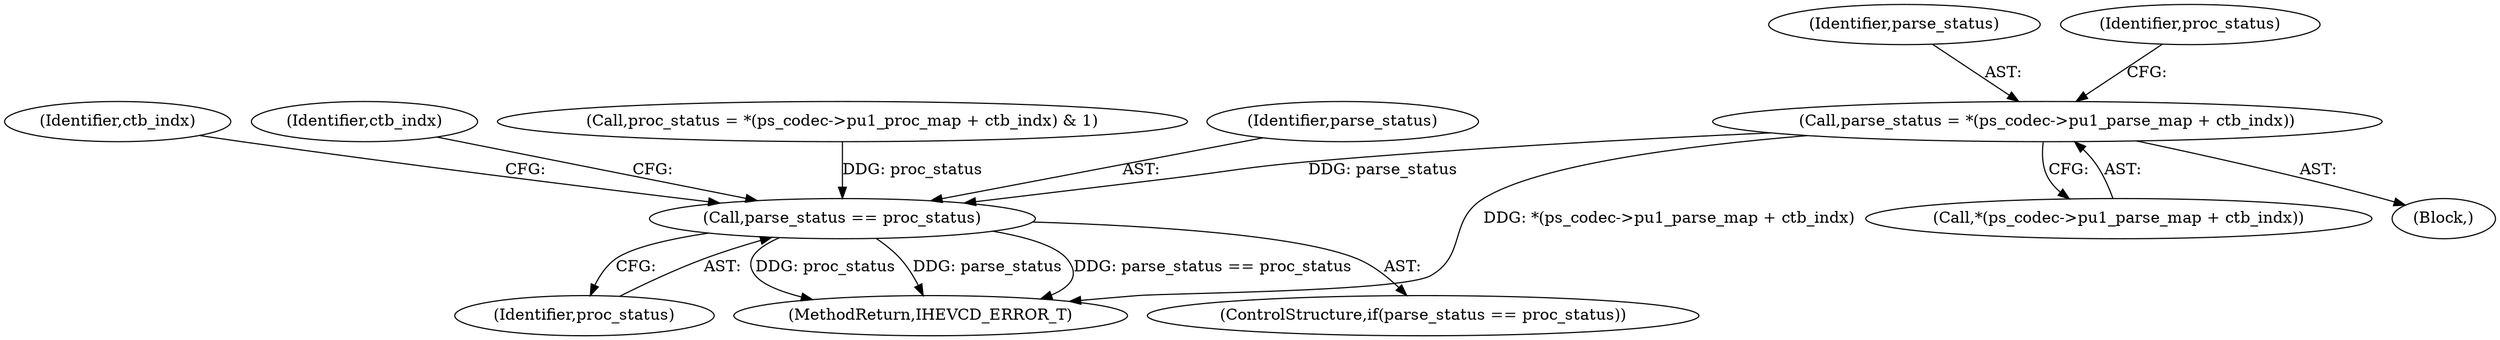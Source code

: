 digraph "0_Android_bcfc7124f6ef9f1ec128fb2e90de774a5b33d199_0@integer" {
"1004744" [label="(Call,parse_status = *(ps_codec->pu1_parse_map + ctb_indx))"];
"1004764" [label="(Call,parse_status == proc_status)"];
"1004768" [label="(Identifier,ctb_indx)"];
"1005079" [label="(MethodReturn,IHEVCD_ERROR_T)"];
"1004745" [label="(Identifier,parse_status)"];
"1004746" [label="(Call,*(ps_codec->pu1_parse_map + ctb_indx))"];
"1004764" [label="(Call,parse_status == proc_status)"];
"1004738" [label="(Identifier,ctb_indx)"];
"1004754" [label="(Identifier,proc_status)"];
"1004753" [label="(Call,proc_status = *(ps_codec->pu1_proc_map + ctb_indx) & 1)"];
"1004766" [label="(Identifier,proc_status)"];
"1004765" [label="(Identifier,parse_status)"];
"1004742" [label="(Block,)"];
"1004744" [label="(Call,parse_status = *(ps_codec->pu1_parse_map + ctb_indx))"];
"1004763" [label="(ControlStructure,if(parse_status == proc_status))"];
"1004744" -> "1004742"  [label="AST: "];
"1004744" -> "1004746"  [label="CFG: "];
"1004745" -> "1004744"  [label="AST: "];
"1004746" -> "1004744"  [label="AST: "];
"1004754" -> "1004744"  [label="CFG: "];
"1004744" -> "1005079"  [label="DDG: *(ps_codec->pu1_parse_map + ctb_indx)"];
"1004744" -> "1004764"  [label="DDG: parse_status"];
"1004764" -> "1004763"  [label="AST: "];
"1004764" -> "1004766"  [label="CFG: "];
"1004765" -> "1004764"  [label="AST: "];
"1004766" -> "1004764"  [label="AST: "];
"1004738" -> "1004764"  [label="CFG: "];
"1004768" -> "1004764"  [label="CFG: "];
"1004764" -> "1005079"  [label="DDG: parse_status"];
"1004764" -> "1005079"  [label="DDG: parse_status == proc_status"];
"1004764" -> "1005079"  [label="DDG: proc_status"];
"1004753" -> "1004764"  [label="DDG: proc_status"];
}
